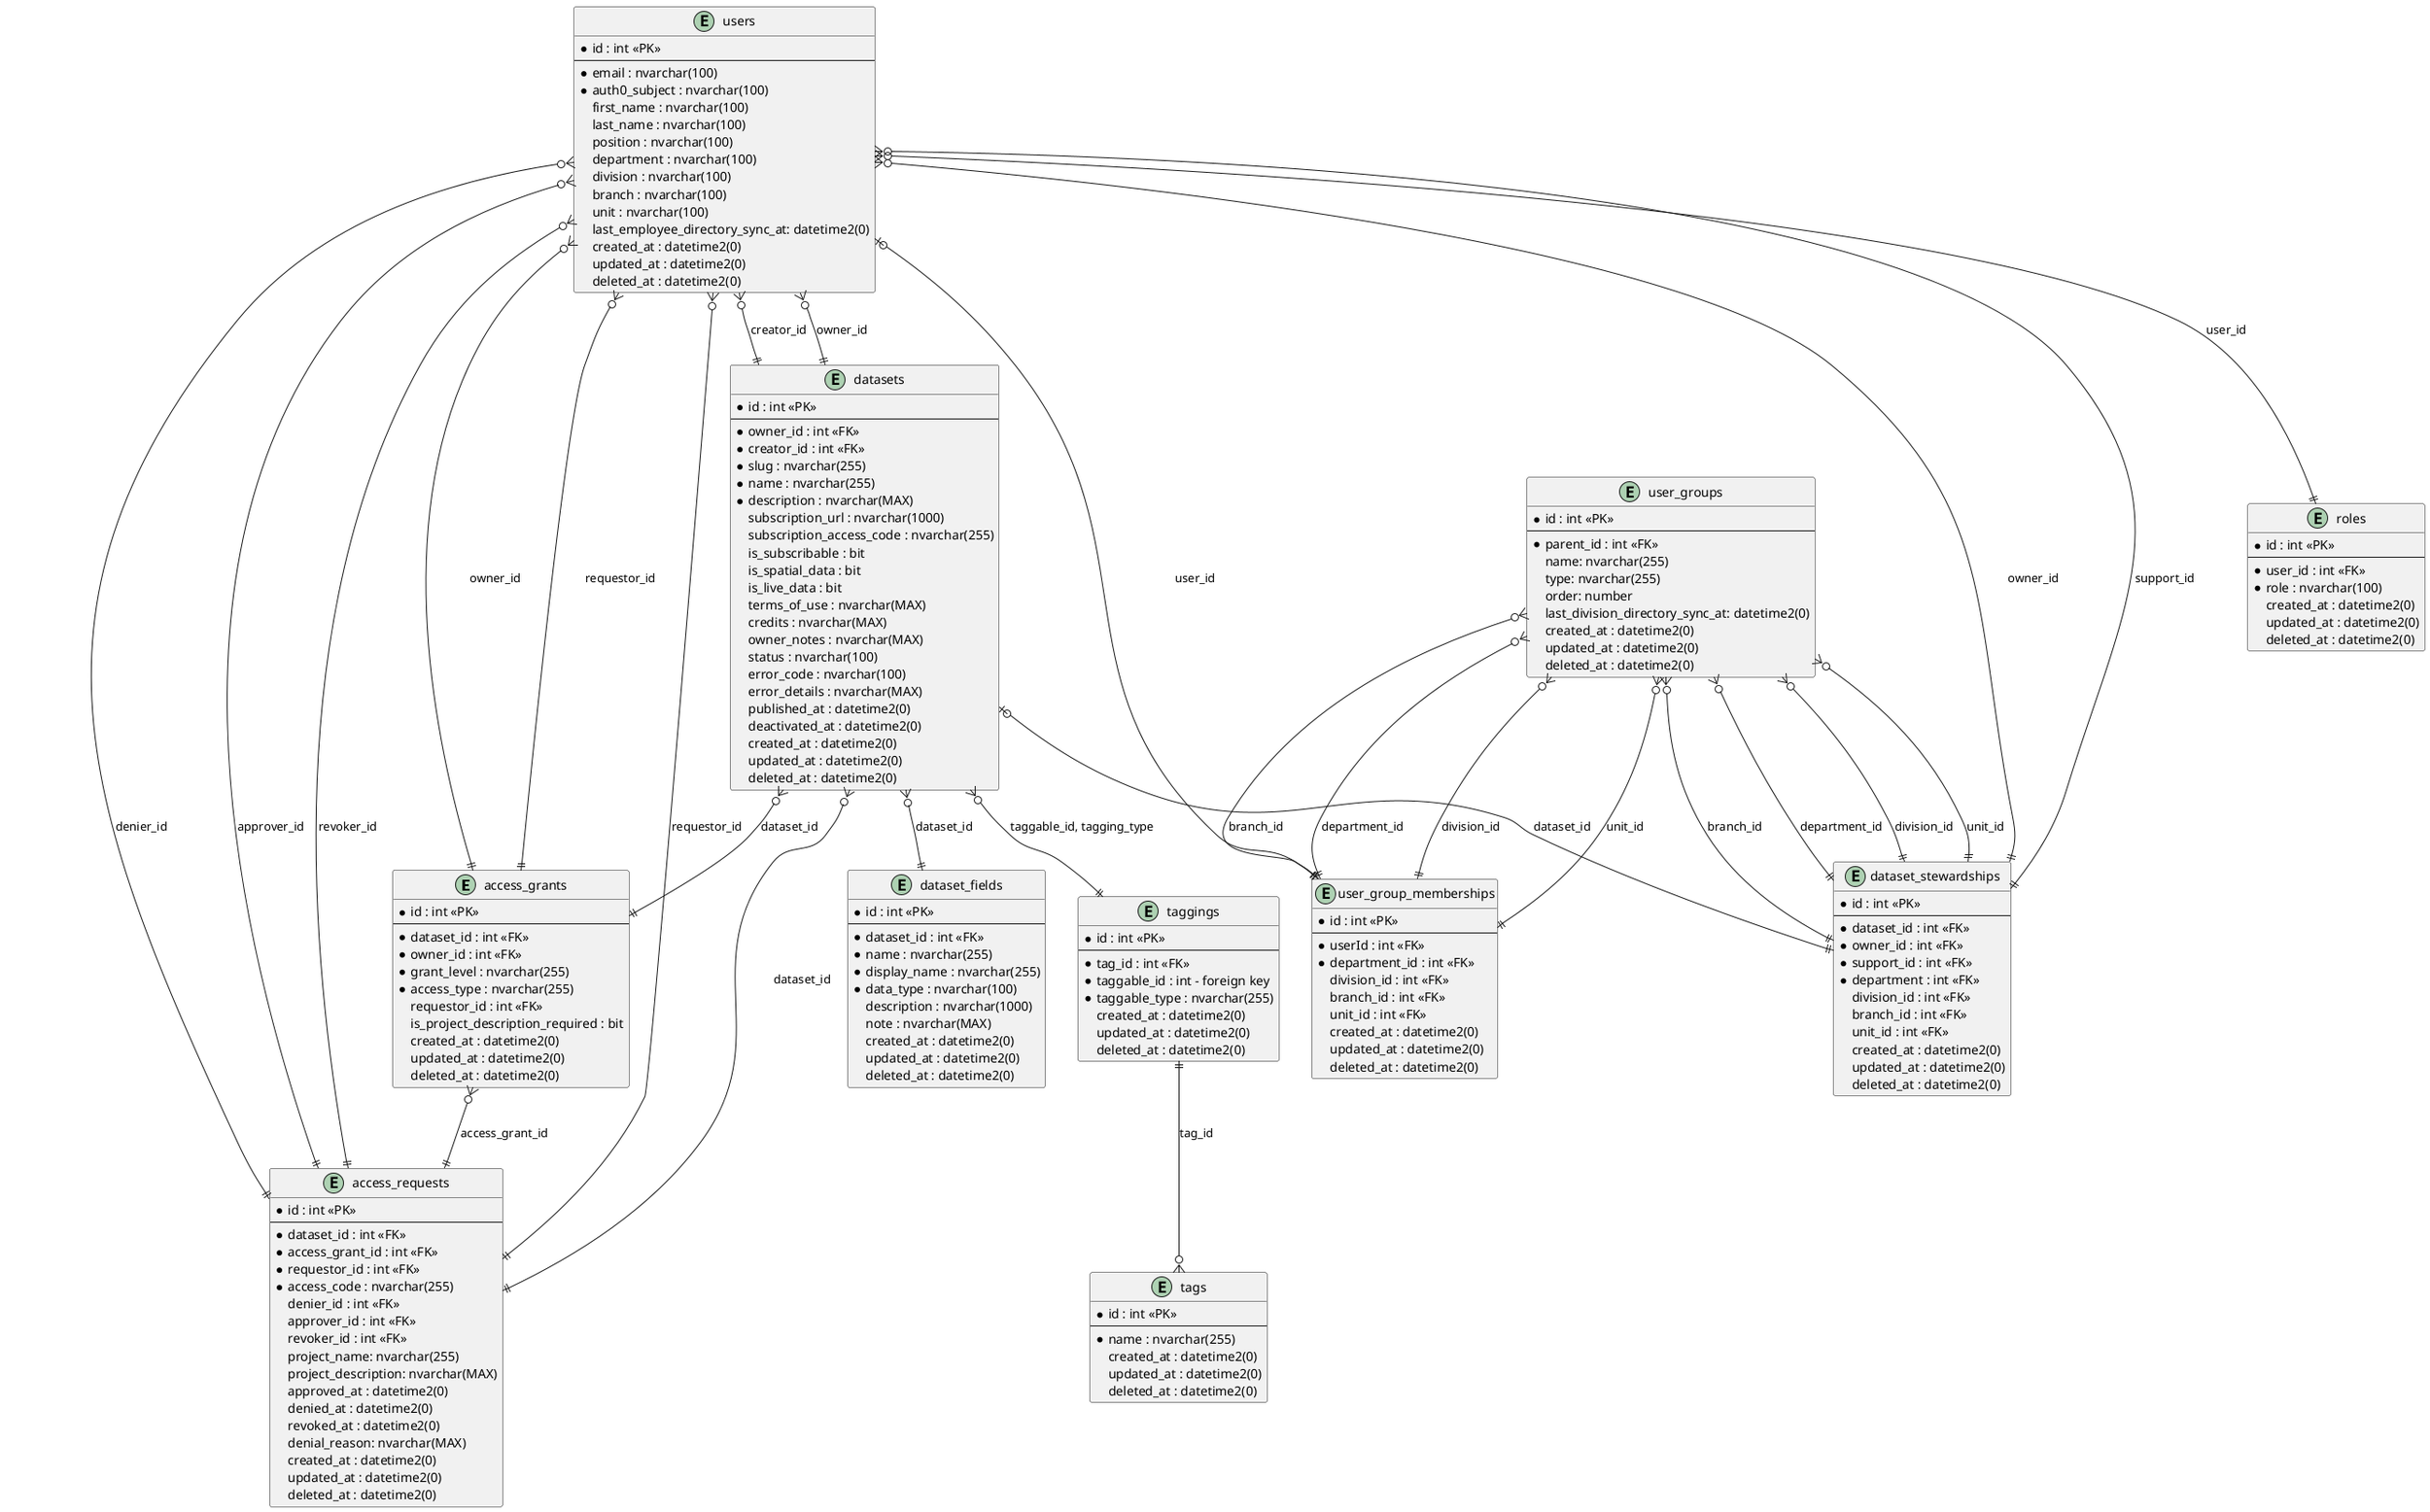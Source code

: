 @startuml Entity Relationship Diagrams
entity "access_grants" {
  * id : int <<PK>>
  --
  * dataset_id : int <<FK>>
  * owner_id : int <<FK>>
  * grant_level : nvarchar(255)
  * access_type : nvarchar(255)
  requestor_id : int <<FK>>
  is_project_description_required : bit
  created_at : datetime2(0)
  updated_at : datetime2(0)
  deleted_at : datetime2(0)
}

entity "access_requests" {
  * id : int <<PK>>
  --
  * dataset_id : int <<FK>>
  * access_grant_id : int <<FK>>
  * requestor_id : int <<FK>>
  * access_code : nvarchar(255)
  denier_id : int <<FK>>
  approver_id : int <<FK>>
  revoker_id : int <<FK>>
  project_name: nvarchar(255)
  project_description: nvarchar(MAX)
  approved_at : datetime2(0)
  denied_at : datetime2(0)
  revoked_at : datetime2(0)
  denial_reason: nvarchar(MAX)
  created_at : datetime2(0)
  updated_at : datetime2(0)
  deleted_at : datetime2(0)
}

entity "dataset_fields" {
  * id : int <<PK>>
  --
  * dataset_id : int <<FK>>
  * name : nvarchar(255)
  * display_name : nvarchar(255)
  * data_type : nvarchar(100)
  description : nvarchar(1000)
  note : nvarchar(MAX)
  created_at : datetime2(0)
  updated_at : datetime2(0)
  deleted_at : datetime2(0)
}

entity "dataset_stewardships" {
  * id : int <<PK>>
  --
  * dataset_id : int <<FK>>
  * owner_id : int <<FK>>
  * support_id : int <<FK>>
  * department : int <<FK>>
  division_id : int <<FK>>
  branch_id : int <<FK>>
  unit_id : int <<FK>>
  created_at : datetime2(0)
  updated_at : datetime2(0)
  deleted_at : datetime2(0)
}

entity "datasets" {
  * id : int <<PK>>
  --
  * owner_id : int <<FK>>
  * creator_id : int <<FK>>
  * slug : nvarchar(255)
  * name : nvarchar(255)
  * description : nvarchar(MAX)
  subscription_url : nvarchar(1000)
  subscription_access_code : nvarchar(255)
  is_subscribable : bit
  is_spatial_data : bit
  is_live_data : bit
  terms_of_use : nvarchar(MAX)
  credits : nvarchar(MAX)
  owner_notes : nvarchar(MAX)
  status : nvarchar(100)
  error_code : nvarchar(100)
  error_details : nvarchar(MAX)
  published_at : datetime2(0)
  deactivated_at : datetime2(0)
  created_at : datetime2(0)
  updated_at : datetime2(0)
  deleted_at : datetime2(0)
}

entity "roles" {
  * id : int <<PK>>
  --
  * user_id : int <<FK>>
  * role : nvarchar(100)
  created_at : datetime2(0)
  updated_at : datetime2(0)
  deleted_at : datetime2(0)
}

entity "taggings" {
  * id : int <<PK>>
  --
  * tag_id : int <<FK>>
  * taggable_id : int - foreign key
  * taggable_type : nvarchar(255)
  created_at : datetime2(0)
  updated_at : datetime2(0)
  deleted_at : datetime2(0)
}

entity "tags" {
  * id : int <<PK>>
  --
  * name : nvarchar(255)
  created_at : datetime2(0)
  updated_at : datetime2(0)
  deleted_at : datetime2(0)
}


entity "user_group_memberships" {
  * id : int <<PK>>
  --
  * userId : int <<FK>>
  * department_id : int <<FK>>
  division_id : int <<FK>>
  branch_id : int <<FK>>
  unit_id : int <<FK>>
  created_at : datetime2(0)
  updated_at : datetime2(0)
  deleted_at : datetime2(0)
}

entity "user_groups" {
  * id : int <<PK>>
  --
  * parent_id : int <<FK>>
  name: nvarchar(255)
  type: nvarchar(255)
  order: number
  last_division_directory_sync_at: datetime2(0)
  created_at : datetime2(0)
  updated_at : datetime2(0)
  deleted_at : datetime2(0)
}

entity "users" {
  * id : int <<PK>>
  --
  * email : nvarchar(100)
  * auth0_subject : nvarchar(100)
  first_name : nvarchar(100)
  last_name : nvarchar(100)
  position : nvarchar(100)
  department : nvarchar(100)
  division : nvarchar(100)
  branch : nvarchar(100)
  unit : nvarchar(100)
  last_employee_directory_sync_at: datetime2(0)
  created_at : datetime2(0)
  updated_at : datetime2(0)
  deleted_at : datetime2(0)
}

' Define relationships
access_grants }o--|| access_requests : access_grant_id
datasets }o--|| access_grants : dataset_id
datasets }o--|| dataset_fields : dataset_id
datasets }o--|| taggings : taggable_id, tagging_type
datasets |o--|| dataset_stewardships : dataset_id
datasets }o--|| access_requests : dataset_id
taggings ||--o{ tags : tag_id
user_groups }o--|| dataset_stewardships : branch_id
user_groups }o--|| dataset_stewardships : department_id
user_groups }o--|| dataset_stewardships : division_id
user_groups }o--|| dataset_stewardships : unit_id
user_groups }o--|| user_group_memberships : branch_id
user_groups }o--|| user_group_memberships : department_id
user_groups }o--|| user_group_memberships : division_id
user_groups }o--|| user_group_memberships : unit_id
users }o--|| access_grants : owner_id
users }o--|| access_grants : requestor_id
users }o--|| access_requests : requestor_id
users }o--|| access_requests : denier_id
users }o--|| access_requests : approver_id
users }o--|| access_requests : revoker_id
users }o--|| dataset_stewardships : owner_id
users }o--|| dataset_stewardships : support_id
users }o--|| datasets : creator_id
users }o--|| datasets : owner_id
users }o--|| roles : user_id
users |o--|| user_group_memberships : user_id
@enduml
